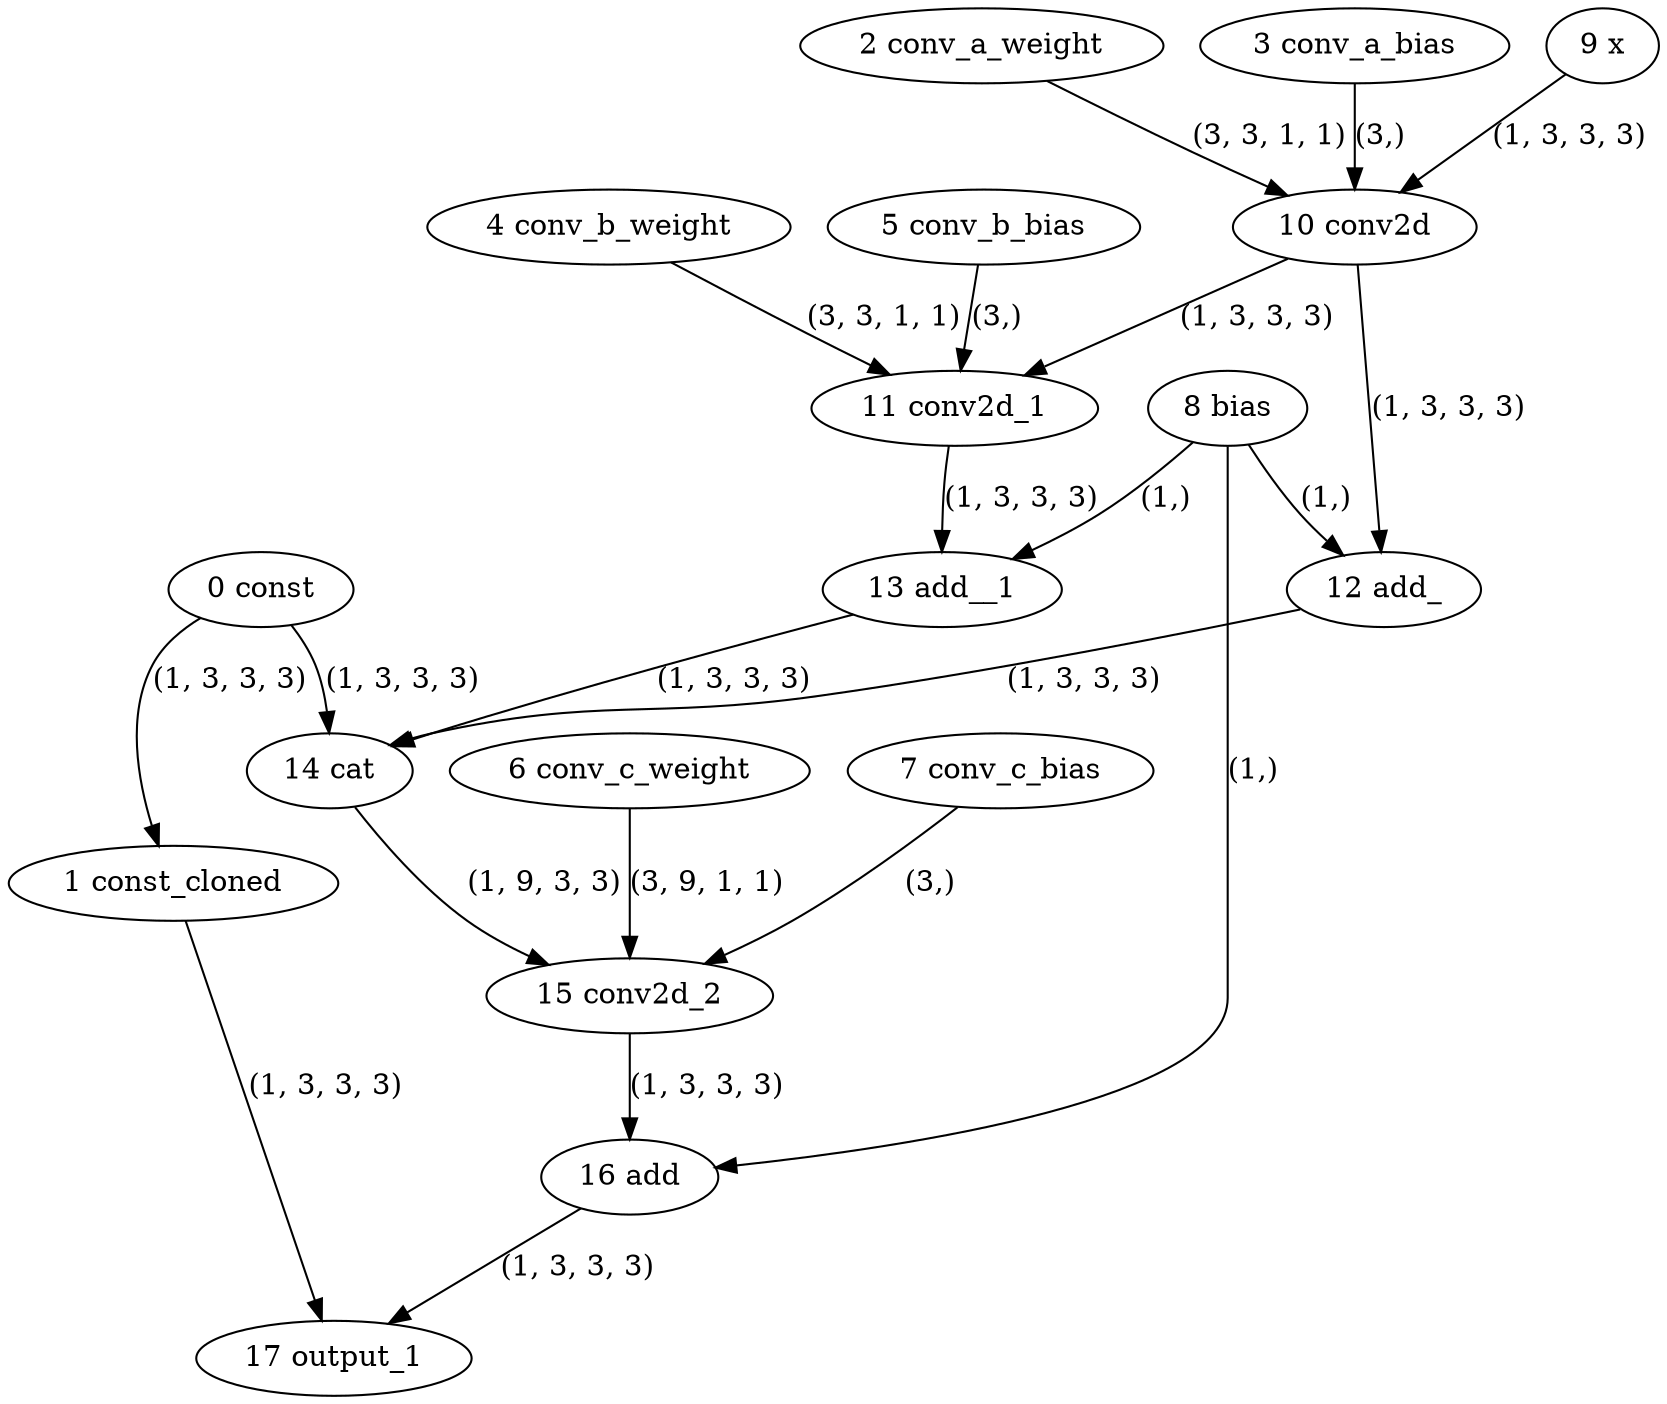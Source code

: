 strict digraph  {
"0 const" [id=0, type=get_attr];
"1 const_cloned" [id=1, type=clone];
"2 conv_a_weight" [id=2, type=get_attr];
"3 conv_a_bias" [id=3, type=get_attr];
"4 conv_b_weight" [id=4, type=get_attr];
"5 conv_b_bias" [id=5, type=get_attr];
"6 conv_c_weight" [id=6, type=get_attr];
"7 conv_c_bias" [id=7, type=get_attr];
"8 bias" [id=8, type=get_attr];
"9 x" [id=9, type=input];
"10 conv2d" [id=10, type=conv2d];
"11 conv2d_1" [id=11, type=conv2d];
"12 add_" [id=12, type=add_];
"13 add__1" [id=13, type=add_];
"14 cat" [id=14, type=cat];
"15 conv2d_2" [id=15, type=conv2d];
"16 add" [id=16, type=add];
"17 output_1" [id=17, type=output];
"0 const" -> "1 const_cloned"  [label="(1, 3, 3, 3)", style=solid];
"0 const" -> "14 cat"  [label="(1, 3, 3, 3)", style=solid];
"1 const_cloned" -> "17 output_1"  [label="(1, 3, 3, 3)", style=solid];
"2 conv_a_weight" -> "10 conv2d"  [label="(3, 3, 1, 1)", style=solid];
"3 conv_a_bias" -> "10 conv2d"  [label="(3,)", style=solid];
"4 conv_b_weight" -> "11 conv2d_1"  [label="(3, 3, 1, 1)", style=solid];
"5 conv_b_bias" -> "11 conv2d_1"  [label="(3,)", style=solid];
"6 conv_c_weight" -> "15 conv2d_2"  [label="(3, 9, 1, 1)", style=solid];
"7 conv_c_bias" -> "15 conv2d_2"  [label="(3,)", style=solid];
"8 bias" -> "12 add_"  [label="(1,)", style=solid];
"8 bias" -> "13 add__1"  [label="(1,)", style=solid];
"8 bias" -> "16 add"  [label="(1,)", style=solid];
"9 x" -> "10 conv2d"  [label="(1, 3, 3, 3)", style=solid];
"10 conv2d" -> "11 conv2d_1"  [label="(1, 3, 3, 3)", style=solid];
"10 conv2d" -> "12 add_"  [label="(1, 3, 3, 3)", style=solid];
"11 conv2d_1" -> "13 add__1"  [label="(1, 3, 3, 3)", style=solid];
"12 add_" -> "14 cat"  [label="(1, 3, 3, 3)", style=solid];
"13 add__1" -> "14 cat"  [label="(1, 3, 3, 3)", style=solid];
"14 cat" -> "15 conv2d_2"  [label="(1, 9, 3, 3)", style=solid];
"15 conv2d_2" -> "16 add"  [label="(1, 3, 3, 3)", style=solid];
"16 add" -> "17 output_1"  [label="(1, 3, 3, 3)", style=solid];
}
